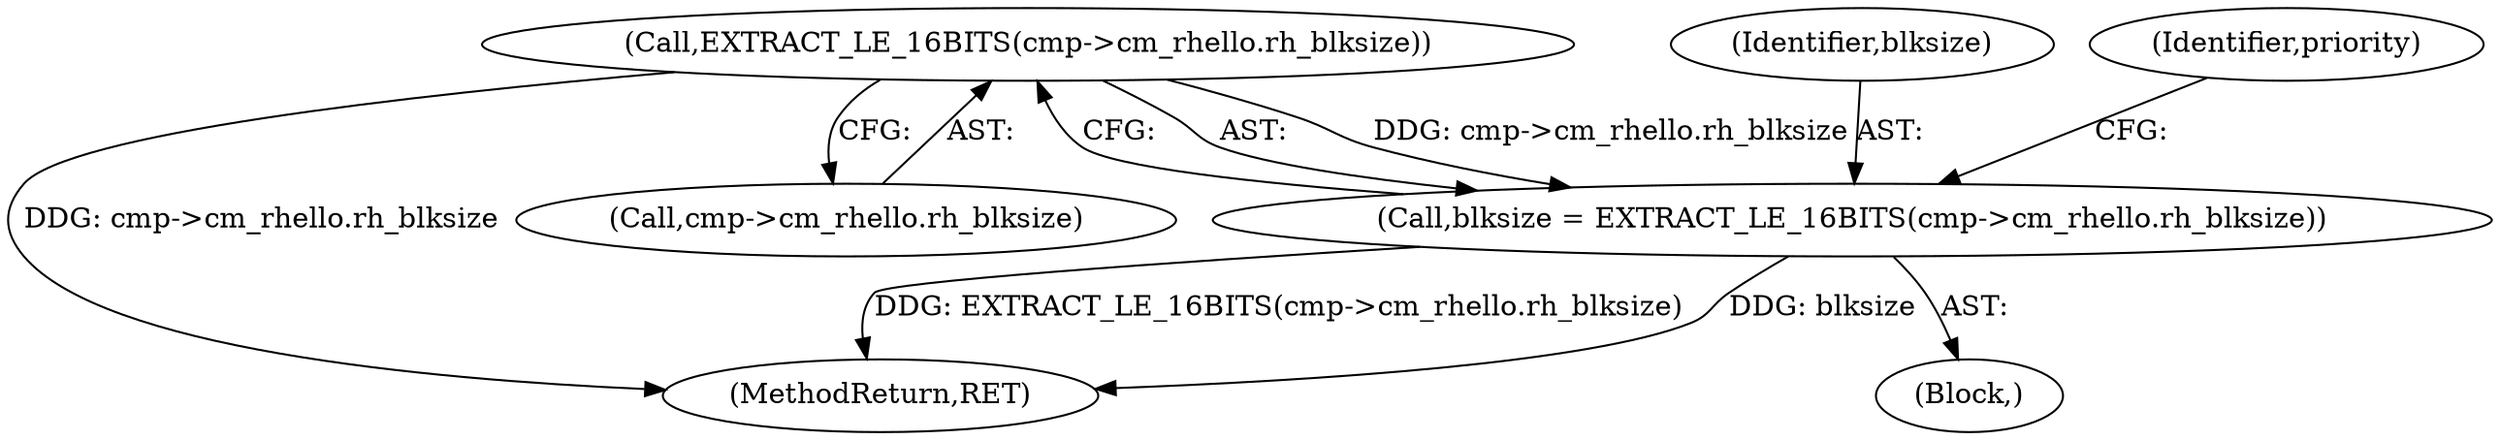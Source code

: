 digraph "0_tcpdump_c6e0531b5def26ecf912e8de6ade86cbdaed3751_0@pointer" {
"1000495" [label="(Call,EXTRACT_LE_16BITS(cmp->cm_rhello.rh_blksize))"];
"1000493" [label="(Call,blksize = EXTRACT_LE_16BITS(cmp->cm_rhello.rh_blksize))"];
"1000722" [label="(MethodReturn,RET)"];
"1000494" [label="(Identifier,blksize)"];
"1000496" [label="(Call,cmp->cm_rhello.rh_blksize)"];
"1000493" [label="(Call,blksize = EXTRACT_LE_16BITS(cmp->cm_rhello.rh_blksize))"];
"1000146" [label="(Block,)"];
"1000502" [label="(Identifier,priority)"];
"1000495" [label="(Call,EXTRACT_LE_16BITS(cmp->cm_rhello.rh_blksize))"];
"1000495" -> "1000493"  [label="AST: "];
"1000495" -> "1000496"  [label="CFG: "];
"1000496" -> "1000495"  [label="AST: "];
"1000493" -> "1000495"  [label="CFG: "];
"1000495" -> "1000722"  [label="DDG: cmp->cm_rhello.rh_blksize"];
"1000495" -> "1000493"  [label="DDG: cmp->cm_rhello.rh_blksize"];
"1000493" -> "1000146"  [label="AST: "];
"1000494" -> "1000493"  [label="AST: "];
"1000502" -> "1000493"  [label="CFG: "];
"1000493" -> "1000722"  [label="DDG: blksize"];
"1000493" -> "1000722"  [label="DDG: EXTRACT_LE_16BITS(cmp->cm_rhello.rh_blksize)"];
}
